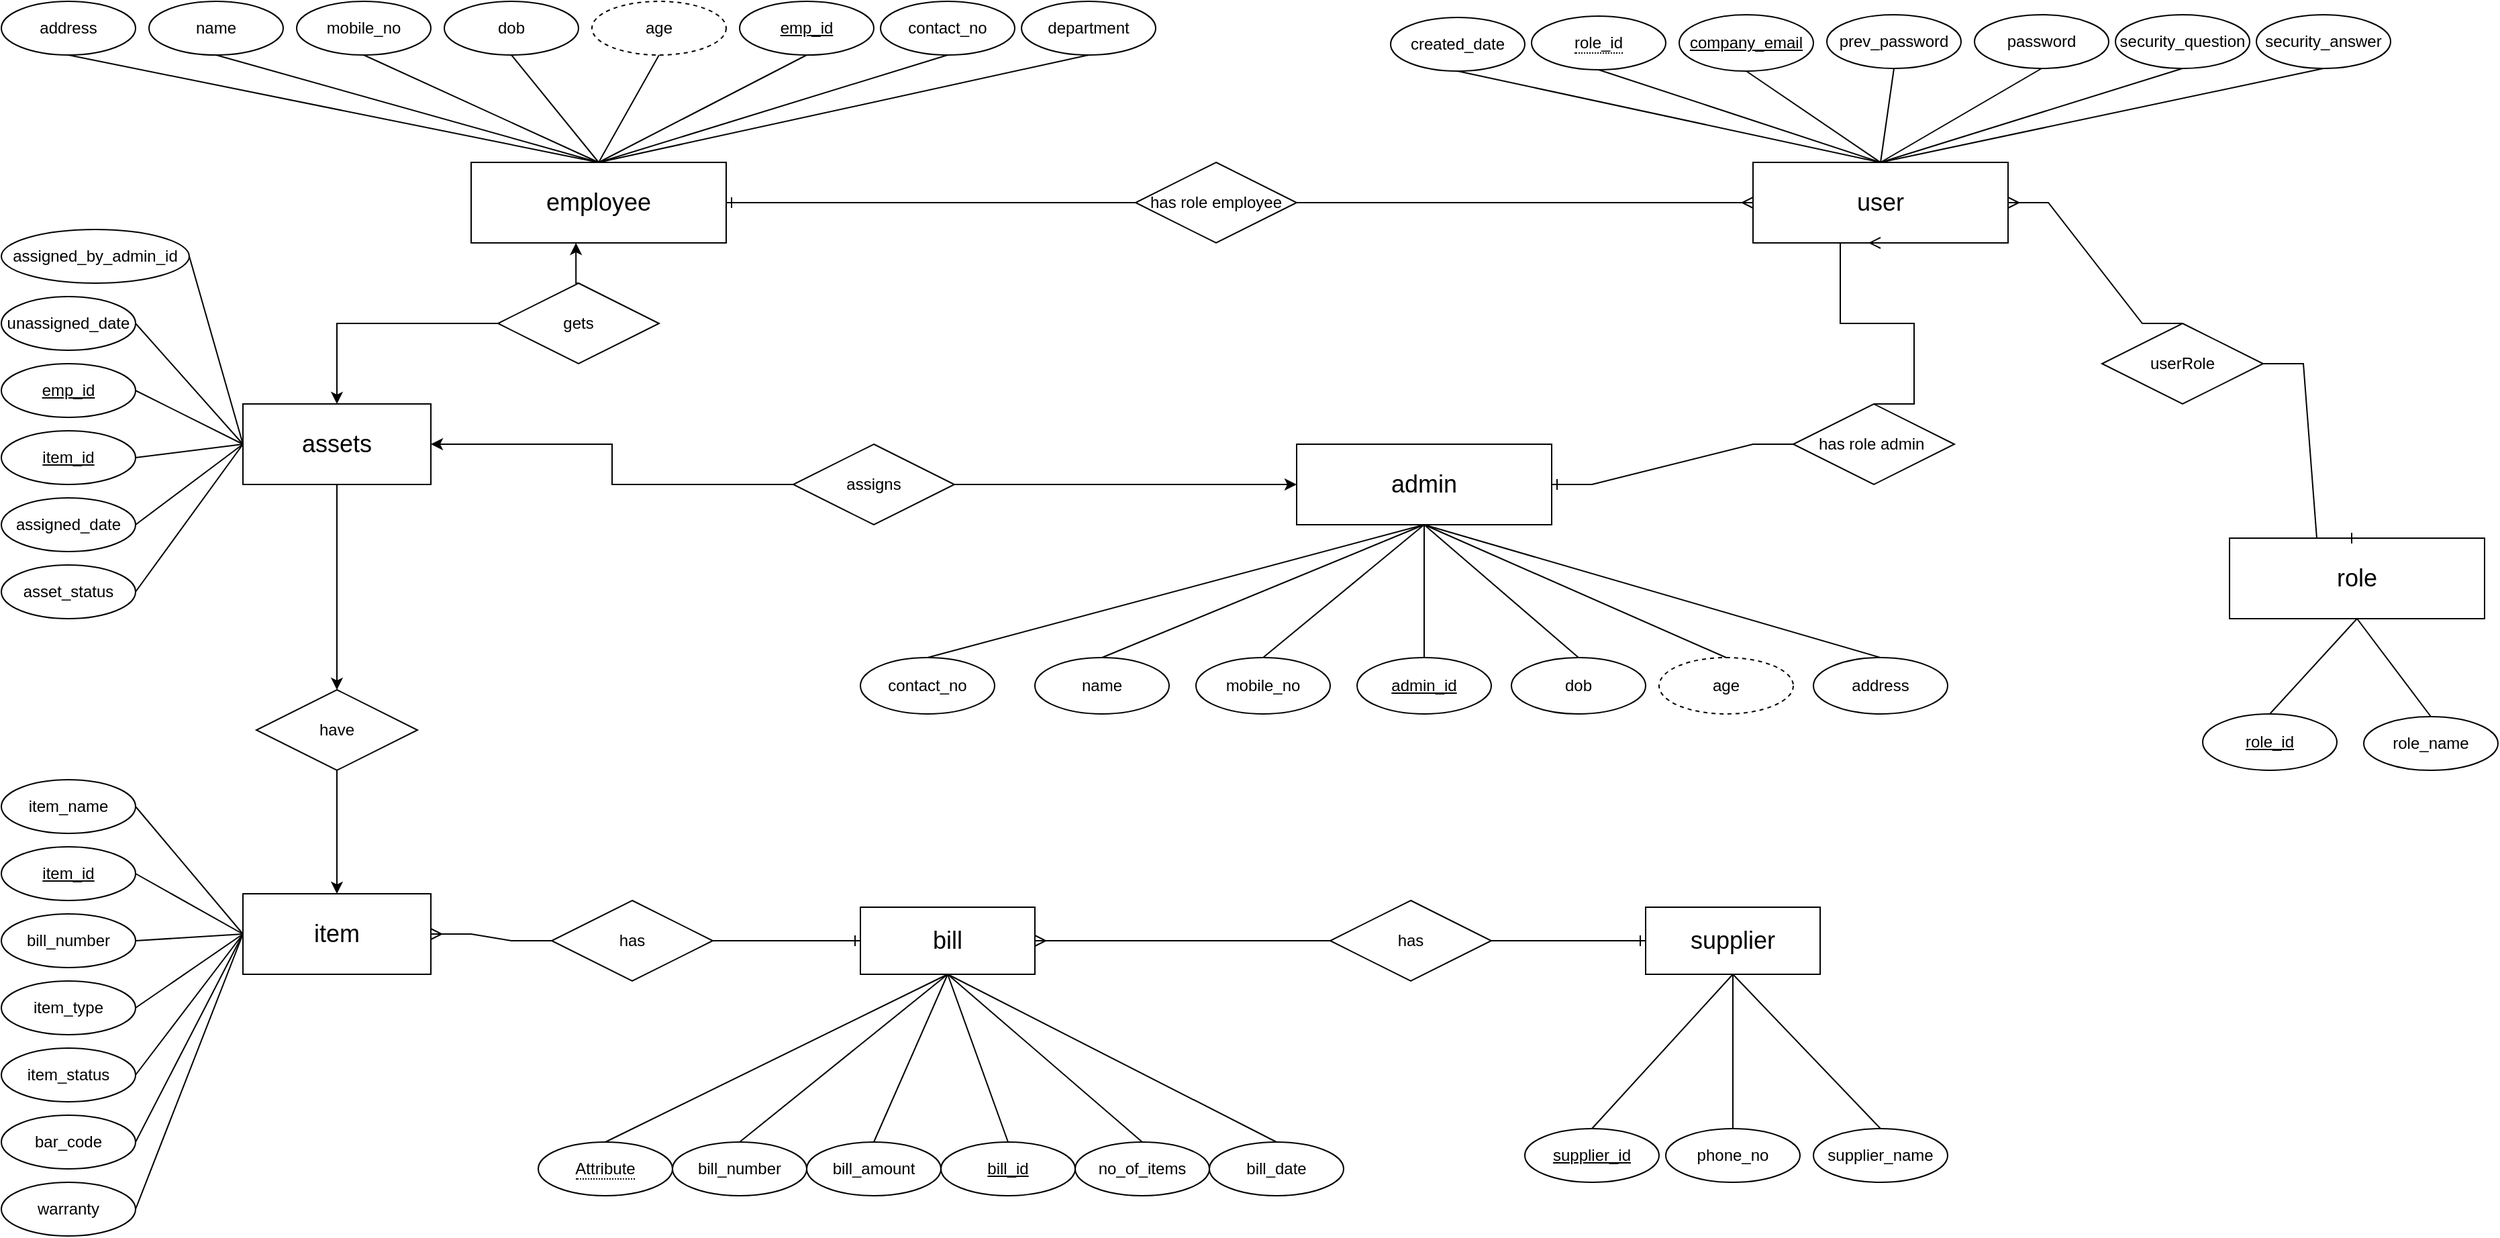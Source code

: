 <mxfile version="24.3.1" type="device">
  <diagram name="Page-1" id="0Q3_14aTR4ezbdqHE9gz">
    <mxGraphModel dx="2413" dy="1862" grid="1" gridSize="10" guides="1" tooltips="1" connect="1" arrows="1" fold="1" page="1" pageScale="1" pageWidth="1100" pageHeight="850" math="0" shadow="0">
      <root>
        <mxCell id="0" />
        <mxCell id="1" parent="0" />
        <mxCell id="sw1r8paWphoOO6Eo6f51-1" value="&lt;font style=&quot;font-size: 18px;&quot;&gt;user&lt;/font&gt;" style="whiteSpace=wrap;html=1;align=center;" parent="1" vertex="1">
          <mxGeometry x="1385" y="-140" width="190" height="60" as="geometry" />
        </mxCell>
        <mxCell id="-LMKYSULlH5TtVwdixFP-77" style="edgeStyle=orthogonalEdgeStyle;rounded=0;orthogonalLoop=1;jettySize=auto;html=1;exitX=0.5;exitY=1;exitDx=0;exitDy=0;entryX=0.5;entryY=0;entryDx=0;entryDy=0;" edge="1" parent="1" source="sw1r8paWphoOO6Eo6f51-2" target="sw1r8paWphoOO6Eo6f51-94">
          <mxGeometry relative="1" as="geometry" />
        </mxCell>
        <mxCell id="sw1r8paWphoOO6Eo6f51-2" value="&lt;font style=&quot;font-size: 18px;&quot;&gt;assets&lt;/font&gt;" style="whiteSpace=wrap;html=1;align=center;" parent="1" vertex="1">
          <mxGeometry x="260" y="40" width="140" height="60" as="geometry" />
        </mxCell>
        <mxCell id="sw1r8paWphoOO6Eo6f51-4" value="&lt;font style=&quot;font-size: 18px;&quot;&gt;bill&lt;/font&gt;" style="whiteSpace=wrap;html=1;align=center;" parent="1" vertex="1">
          <mxGeometry x="720" y="415" width="130" height="50" as="geometry" />
        </mxCell>
        <mxCell id="sw1r8paWphoOO6Eo6f51-5" value="&lt;font style=&quot;font-size: 18px;&quot;&gt;item&lt;/font&gt;" style="whiteSpace=wrap;html=1;align=center;" parent="1" vertex="1">
          <mxGeometry x="260" y="405" width="140" height="60" as="geometry" />
        </mxCell>
        <mxCell id="sw1r8paWphoOO6Eo6f51-11" value="bill_amount" style="ellipse;whiteSpace=wrap;html=1;align=center;" parent="1" vertex="1">
          <mxGeometry x="680" y="590" width="100" height="40" as="geometry" />
        </mxCell>
        <mxCell id="sw1r8paWphoOO6Eo6f51-12" value="bill_date" style="ellipse;whiteSpace=wrap;html=1;align=center;" parent="1" vertex="1">
          <mxGeometry x="980" y="590" width="100" height="40" as="geometry" />
        </mxCell>
        <mxCell id="sw1r8paWphoOO6Eo6f51-13" value="no_of_items" style="ellipse;whiteSpace=wrap;html=1;align=center;" parent="1" vertex="1">
          <mxGeometry x="880" y="590" width="100" height="40" as="geometry" />
        </mxCell>
        <mxCell id="sw1r8paWphoOO6Eo6f51-15" value="bill_number" style="ellipse;whiteSpace=wrap;html=1;align=center;" parent="1" vertex="1">
          <mxGeometry x="580" y="590" width="100" height="40" as="geometry" />
        </mxCell>
        <mxCell id="sw1r8paWphoOO6Eo6f51-17" value="&lt;font style=&quot;font-size: 18px;&quot;&gt;supplier&lt;/font&gt;" style="whiteSpace=wrap;html=1;align=center;" parent="1" vertex="1">
          <mxGeometry x="1305" y="415" width="130" height="50" as="geometry" />
        </mxCell>
        <mxCell id="sw1r8paWphoOO6Eo6f51-18" value="bill_id" style="ellipse;whiteSpace=wrap;html=1;align=center;fontStyle=4;" parent="1" vertex="1">
          <mxGeometry x="780" y="590" width="100" height="40" as="geometry" />
        </mxCell>
        <mxCell id="sw1r8paWphoOO6Eo6f51-26" value="has" style="shape=rhombus;perimeter=rhombusPerimeter;whiteSpace=wrap;html=1;align=center;" parent="1" vertex="1">
          <mxGeometry x="1070" y="410" width="120" height="60" as="geometry" />
        </mxCell>
        <mxCell id="sw1r8paWphoOO6Eo6f51-30" value="supplier_name" style="ellipse;whiteSpace=wrap;html=1;align=center;" parent="1" vertex="1">
          <mxGeometry x="1430" y="580" width="100" height="40" as="geometry" />
        </mxCell>
        <mxCell id="sw1r8paWphoOO6Eo6f51-35" value="phone_no" style="ellipse;whiteSpace=wrap;html=1;align=center;" parent="1" vertex="1">
          <mxGeometry x="1320" y="580" width="100" height="40" as="geometry" />
        </mxCell>
        <mxCell id="sw1r8paWphoOO6Eo6f51-37" value="supplier_id" style="ellipse;whiteSpace=wrap;html=1;align=center;fontStyle=4;" parent="1" vertex="1">
          <mxGeometry x="1215" y="580" width="100" height="40" as="geometry" />
        </mxCell>
        <mxCell id="sw1r8paWphoOO6Eo6f51-42" value="security_answer" style="ellipse;whiteSpace=wrap;html=1;align=center;" parent="1" vertex="1">
          <mxGeometry x="1760" y="-250" width="100" height="40" as="geometry" />
        </mxCell>
        <mxCell id="sw1r8paWphoOO6Eo6f51-43" value="security_question" style="ellipse;whiteSpace=wrap;html=1;align=center;" parent="1" vertex="1">
          <mxGeometry x="1655" y="-250" width="100" height="40" as="geometry" />
        </mxCell>
        <mxCell id="sw1r8paWphoOO6Eo6f51-44" value="password" style="ellipse;whiteSpace=wrap;html=1;align=center;" parent="1" vertex="1">
          <mxGeometry x="1550" y="-250" width="100" height="40" as="geometry" />
        </mxCell>
        <mxCell id="sw1r8paWphoOO6Eo6f51-52" value="emp_id" style="ellipse;whiteSpace=wrap;html=1;align=center;fontStyle=4;" parent="1" vertex="1">
          <mxGeometry x="630" y="-260" width="100" height="40" as="geometry" />
        </mxCell>
        <mxCell id="sw1r8paWphoOO6Eo6f51-53" value="prev_password" style="ellipse;whiteSpace=wrap;html=1;align=center;" parent="1" vertex="1">
          <mxGeometry x="1440" y="-250" width="100" height="40" as="geometry" />
        </mxCell>
        <mxCell id="sw1r8paWphoOO6Eo6f51-55" value="name" style="ellipse;whiteSpace=wrap;html=1;align=center;" parent="1" vertex="1">
          <mxGeometry x="190" y="-260" width="100" height="40" as="geometry" />
        </mxCell>
        <mxCell id="sw1r8paWphoOO6Eo6f51-58" value="dob" style="ellipse;whiteSpace=wrap;html=1;align=center;" parent="1" vertex="1">
          <mxGeometry x="410" y="-260" width="100" height="40" as="geometry" />
        </mxCell>
        <mxCell id="sw1r8paWphoOO6Eo6f51-59" value="mobile_no" style="ellipse;whiteSpace=wrap;html=1;align=center;" parent="1" vertex="1">
          <mxGeometry x="300" y="-260" width="100" height="40" as="geometry" />
        </mxCell>
        <mxCell id="sw1r8paWphoOO6Eo6f51-60" value="created_date" style="ellipse;whiteSpace=wrap;html=1;align=center;" parent="1" vertex="1">
          <mxGeometry x="1115" y="-248" width="100" height="40" as="geometry" />
        </mxCell>
        <mxCell id="sw1r8paWphoOO6Eo6f51-61" value="age" style="ellipse;whiteSpace=wrap;html=1;align=center;dashed=1;" parent="1" vertex="1">
          <mxGeometry x="520" y="-260" width="100" height="40" as="geometry" />
        </mxCell>
        <mxCell id="sw1r8paWphoOO6Eo6f51-74" value="item_id" style="ellipse;whiteSpace=wrap;html=1;align=center;fontStyle=4;" parent="1" vertex="1">
          <mxGeometry x="80" y="60" width="100" height="40" as="geometry" />
        </mxCell>
        <mxCell id="sw1r8paWphoOO6Eo6f51-75" value="emp_id" style="ellipse;whiteSpace=wrap;html=1;align=center;fontStyle=4;" parent="1" vertex="1">
          <mxGeometry x="80" y="10" width="100" height="40" as="geometry" />
        </mxCell>
        <mxCell id="sw1r8paWphoOO6Eo6f51-76" value="bill_number" style="ellipse;whiteSpace=wrap;html=1;align=center;" parent="1" vertex="1">
          <mxGeometry x="80" y="420" width="100" height="40" as="geometry" />
        </mxCell>
        <mxCell id="sw1r8paWphoOO6Eo6f51-77" value="item_id" style="ellipse;whiteSpace=wrap;html=1;align=center;fontStyle=4;" parent="1" vertex="1">
          <mxGeometry x="80" y="370" width="100" height="40" as="geometry" />
        </mxCell>
        <mxCell id="sw1r8paWphoOO6Eo6f51-78" value="assigned_date" style="ellipse;whiteSpace=wrap;html=1;align=center;" parent="1" vertex="1">
          <mxGeometry x="80" y="110" width="100" height="40" as="geometry" />
        </mxCell>
        <mxCell id="sw1r8paWphoOO6Eo6f51-79" value="asset_status" style="ellipse;whiteSpace=wrap;html=1;align=center;" parent="1" vertex="1">
          <mxGeometry x="80" y="160" width="100" height="40" as="geometry" />
        </mxCell>
        <mxCell id="sw1r8paWphoOO6Eo6f51-80" value="unassigned_date" style="ellipse;whiteSpace=wrap;html=1;align=center;" parent="1" vertex="1">
          <mxGeometry x="80" y="-40" width="100" height="40" as="geometry" />
        </mxCell>
        <mxCell id="-LMKYSULlH5TtVwdixFP-38" style="edgeStyle=orthogonalEdgeStyle;rounded=0;orthogonalLoop=1;jettySize=auto;html=1;exitX=0;exitY=0.5;exitDx=0;exitDy=0;entryX=0.5;entryY=0;entryDx=0;entryDy=0;" edge="1" parent="1" source="sw1r8paWphoOO6Eo6f51-81" target="sw1r8paWphoOO6Eo6f51-2">
          <mxGeometry relative="1" as="geometry" />
        </mxCell>
        <mxCell id="sw1r8paWphoOO6Eo6f51-81" value="gets" style="shape=rhombus;perimeter=rhombusPerimeter;whiteSpace=wrap;html=1;align=center;" parent="1" vertex="1">
          <mxGeometry x="450" y="-50" width="120" height="60" as="geometry" />
        </mxCell>
        <mxCell id="sw1r8paWphoOO6Eo6f51-88" value="item_name" style="ellipse;whiteSpace=wrap;html=1;align=center;" parent="1" vertex="1">
          <mxGeometry x="80" y="320" width="100" height="40" as="geometry" />
        </mxCell>
        <mxCell id="sw1r8paWphoOO6Eo6f51-90" value="item_type" style="ellipse;whiteSpace=wrap;html=1;align=center;" parent="1" vertex="1">
          <mxGeometry x="80" y="470" width="100" height="40" as="geometry" />
        </mxCell>
        <mxCell id="sw1r8paWphoOO6Eo6f51-91" value="item_status" style="ellipse;whiteSpace=wrap;html=1;align=center;" parent="1" vertex="1">
          <mxGeometry x="80" y="520" width="100" height="40" as="geometry" />
        </mxCell>
        <mxCell id="sw1r8paWphoOO6Eo6f51-92" value="bar_code" style="ellipse;whiteSpace=wrap;html=1;align=center;" parent="1" vertex="1">
          <mxGeometry x="80" y="570" width="100" height="40" as="geometry" />
        </mxCell>
        <mxCell id="sw1r8paWphoOO6Eo6f51-93" value="warranty" style="ellipse;whiteSpace=wrap;html=1;align=center;" parent="1" vertex="1">
          <mxGeometry x="80" y="620" width="100" height="40" as="geometry" />
        </mxCell>
        <mxCell id="-LMKYSULlH5TtVwdixFP-76" style="edgeStyle=orthogonalEdgeStyle;rounded=0;orthogonalLoop=1;jettySize=auto;html=1;exitX=0.5;exitY=1;exitDx=0;exitDy=0;entryX=0.5;entryY=0;entryDx=0;entryDy=0;" edge="1" parent="1" source="sw1r8paWphoOO6Eo6f51-94" target="sw1r8paWphoOO6Eo6f51-5">
          <mxGeometry relative="1" as="geometry" />
        </mxCell>
        <mxCell id="sw1r8paWphoOO6Eo6f51-94" value="have" style="shape=rhombus;perimeter=rhombusPerimeter;whiteSpace=wrap;html=1;align=center;" parent="1" vertex="1">
          <mxGeometry x="270" y="253" width="120" height="60" as="geometry" />
        </mxCell>
        <mxCell id="sw1r8paWphoOO6Eo6f51-97" value="has" style="shape=rhombus;perimeter=rhombusPerimeter;whiteSpace=wrap;html=1;align=center;" parent="1" vertex="1">
          <mxGeometry x="490" y="410" width="120" height="60" as="geometry" />
        </mxCell>
        <mxCell id="-LMKYSULlH5TtVwdixFP-1" value="" style="edgeStyle=entityRelationEdgeStyle;fontSize=12;html=1;endArrow=ERmany;rounded=0;entryX=1;entryY=0.5;entryDx=0;entryDy=0;exitX=0;exitY=0.5;exitDx=0;exitDy=0;" edge="1" parent="1" source="sw1r8paWphoOO6Eo6f51-26" target="sw1r8paWphoOO6Eo6f51-4">
          <mxGeometry width="100" height="100" relative="1" as="geometry">
            <mxPoint x="640" y="380" as="sourcePoint" />
            <mxPoint x="740" y="280" as="targetPoint" />
          </mxGeometry>
        </mxCell>
        <mxCell id="-LMKYSULlH5TtVwdixFP-2" value="" style="edgeStyle=entityRelationEdgeStyle;fontSize=12;html=1;endArrow=ERone;endFill=1;rounded=0;entryX=0;entryY=0.5;entryDx=0;entryDy=0;exitX=1;exitY=0.5;exitDx=0;exitDy=0;" edge="1" parent="1" source="sw1r8paWphoOO6Eo6f51-26" target="sw1r8paWphoOO6Eo6f51-17">
          <mxGeometry width="100" height="100" relative="1" as="geometry">
            <mxPoint x="640" y="380" as="sourcePoint" />
            <mxPoint x="740" y="280" as="targetPoint" />
          </mxGeometry>
        </mxCell>
        <mxCell id="-LMKYSULlH5TtVwdixFP-3" value="&lt;span style=&quot;border-bottom: 1px dotted&quot;&gt;Attribute&lt;/span&gt;" style="ellipse;whiteSpace=wrap;html=1;align=center;" vertex="1" parent="1">
          <mxGeometry x="480" y="590" width="100" height="40" as="geometry" />
        </mxCell>
        <mxCell id="-LMKYSULlH5TtVwdixFP-7" value="" style="edgeStyle=entityRelationEdgeStyle;fontSize=12;html=1;endArrow=ERmany;rounded=0;entryX=1;entryY=0.5;entryDx=0;entryDy=0;exitX=0;exitY=0.5;exitDx=0;exitDy=0;" edge="1" parent="1" source="sw1r8paWphoOO6Eo6f51-97" target="sw1r8paWphoOO6Eo6f51-5">
          <mxGeometry width="100" height="100" relative="1" as="geometry">
            <mxPoint x="720" y="420" as="sourcePoint" />
            <mxPoint x="820" y="320" as="targetPoint" />
          </mxGeometry>
        </mxCell>
        <mxCell id="-LMKYSULlH5TtVwdixFP-8" value="" style="edgeStyle=entityRelationEdgeStyle;fontSize=12;html=1;endArrow=ERone;endFill=1;rounded=0;entryX=0;entryY=0.5;entryDx=0;entryDy=0;exitX=1;exitY=0.5;exitDx=0;exitDy=0;" edge="1" parent="1" source="sw1r8paWphoOO6Eo6f51-97" target="sw1r8paWphoOO6Eo6f51-4">
          <mxGeometry width="100" height="100" relative="1" as="geometry">
            <mxPoint x="1210" y="450" as="sourcePoint" />
            <mxPoint x="1300" y="450" as="targetPoint" />
            <Array as="points">
              <mxPoint x="1170" y="430" />
            </Array>
          </mxGeometry>
        </mxCell>
        <mxCell id="-LMKYSULlH5TtVwdixFP-10" value="&lt;font style=&quot;font-size: 18px;&quot;&gt;admin&lt;/font&gt;" style="whiteSpace=wrap;html=1;align=center;" vertex="1" parent="1">
          <mxGeometry x="1045" y="70" width="190" height="60" as="geometry" />
        </mxCell>
        <mxCell id="-LMKYSULlH5TtVwdixFP-11" value="&lt;font style=&quot;font-size: 18px;&quot;&gt;employee&lt;/font&gt;" style="whiteSpace=wrap;html=1;align=center;" vertex="1" parent="1">
          <mxGeometry x="430" y="-140" width="190" height="60" as="geometry" />
        </mxCell>
        <mxCell id="-LMKYSULlH5TtVwdixFP-12" value="mobile_no" style="ellipse;whiteSpace=wrap;html=1;align=center;" vertex="1" parent="1">
          <mxGeometry x="970" y="229" width="100" height="42" as="geometry" />
        </mxCell>
        <mxCell id="-LMKYSULlH5TtVwdixFP-13" value="admin_id" style="ellipse;whiteSpace=wrap;html=1;align=center;fontStyle=4;" vertex="1" parent="1">
          <mxGeometry x="1090" y="229" width="100" height="42" as="geometry" />
        </mxCell>
        <mxCell id="-LMKYSULlH5TtVwdixFP-14" value="name" style="ellipse;whiteSpace=wrap;html=1;align=center;" vertex="1" parent="1">
          <mxGeometry x="850" y="229" width="100" height="42" as="geometry" />
        </mxCell>
        <mxCell id="-LMKYSULlH5TtVwdixFP-16" value="dob" style="ellipse;whiteSpace=wrap;html=1;align=center;" vertex="1" parent="1">
          <mxGeometry x="1205" y="229" width="100" height="42" as="geometry" />
        </mxCell>
        <mxCell id="-LMKYSULlH5TtVwdixFP-17" value="age" style="ellipse;whiteSpace=wrap;html=1;align=center;dashed=1;" vertex="1" parent="1">
          <mxGeometry x="1315" y="229" width="100" height="42" as="geometry" />
        </mxCell>
        <mxCell id="-LMKYSULlH5TtVwdixFP-18" value="has role admin&amp;nbsp;" style="shape=rhombus;perimeter=rhombusPerimeter;whiteSpace=wrap;html=1;align=center;" vertex="1" parent="1">
          <mxGeometry x="1415" y="40" width="120" height="60" as="geometry" />
        </mxCell>
        <mxCell id="-LMKYSULlH5TtVwdixFP-19" value="has role employee" style="shape=rhombus;perimeter=rhombusPerimeter;whiteSpace=wrap;html=1;align=center;" vertex="1" parent="1">
          <mxGeometry x="925" y="-140" width="120" height="60" as="geometry" />
        </mxCell>
        <mxCell id="-LMKYSULlH5TtVwdixFP-20" value="contact_no" style="ellipse;whiteSpace=wrap;html=1;align=center;" vertex="1" parent="1">
          <mxGeometry x="735" y="-260" width="100" height="40" as="geometry" />
        </mxCell>
        <mxCell id="-LMKYSULlH5TtVwdixFP-21" value="contact_no" style="ellipse;whiteSpace=wrap;html=1;align=center;" vertex="1" parent="1">
          <mxGeometry x="720" y="229" width="100" height="42" as="geometry" />
        </mxCell>
        <mxCell id="-LMKYSULlH5TtVwdixFP-22" value="address" style="ellipse;whiteSpace=wrap;html=1;align=center;" vertex="1" parent="1">
          <mxGeometry x="80" y="-260" width="100" height="40" as="geometry" />
        </mxCell>
        <mxCell id="-LMKYSULlH5TtVwdixFP-23" value="address" style="ellipse;whiteSpace=wrap;html=1;align=center;" vertex="1" parent="1">
          <mxGeometry x="1430" y="229" width="100" height="42" as="geometry" />
        </mxCell>
        <mxCell id="-LMKYSULlH5TtVwdixFP-24" value="department" style="ellipse;whiteSpace=wrap;html=1;align=center;" vertex="1" parent="1">
          <mxGeometry x="840" y="-260" width="100" height="40" as="geometry" />
        </mxCell>
        <mxCell id="-LMKYSULlH5TtVwdixFP-25" value="company_email" style="ellipse;whiteSpace=wrap;html=1;align=center;fontStyle=4;" vertex="1" parent="1">
          <mxGeometry x="1330" y="-250" width="100" height="42" as="geometry" />
        </mxCell>
        <mxCell id="-LMKYSULlH5TtVwdixFP-26" value="&lt;span style=&quot;border-bottom: 1px dotted&quot;&gt;role_id&lt;/span&gt;" style="ellipse;whiteSpace=wrap;html=1;align=center;" vertex="1" parent="1">
          <mxGeometry x="1220" y="-249" width="100" height="40" as="geometry" />
        </mxCell>
        <mxCell id="-LMKYSULlH5TtVwdixFP-27" value="&lt;font style=&quot;font-size: 18px;&quot;&gt;role&lt;/font&gt;" style="whiteSpace=wrap;html=1;align=center;" vertex="1" parent="1">
          <mxGeometry x="1740" y="140" width="190" height="60" as="geometry" />
        </mxCell>
        <mxCell id="-LMKYSULlH5TtVwdixFP-28" value="role_id" style="ellipse;whiteSpace=wrap;html=1;align=center;fontStyle=4;" vertex="1" parent="1">
          <mxGeometry x="1720" y="271" width="100" height="42" as="geometry" />
        </mxCell>
        <mxCell id="-LMKYSULlH5TtVwdixFP-29" value="role_name" style="ellipse;whiteSpace=wrap;html=1;align=center;" vertex="1" parent="1">
          <mxGeometry x="1840" y="273" width="100" height="40" as="geometry" />
        </mxCell>
        <mxCell id="-LMKYSULlH5TtVwdixFP-31" value="userRole" style="shape=rhombus;perimeter=rhombusPerimeter;whiteSpace=wrap;html=1;align=center;" vertex="1" parent="1">
          <mxGeometry x="1645" y="-20" width="120" height="60" as="geometry" />
        </mxCell>
        <mxCell id="-LMKYSULlH5TtVwdixFP-32" value="assigned_by_admin_id" style="ellipse;whiteSpace=wrap;html=1;align=center;" vertex="1" parent="1">
          <mxGeometry x="80" y="-90" width="140" height="40" as="geometry" />
        </mxCell>
        <mxCell id="-LMKYSULlH5TtVwdixFP-37" style="edgeStyle=orthogonalEdgeStyle;rounded=0;orthogonalLoop=1;jettySize=auto;html=1;exitX=0;exitY=0.5;exitDx=0;exitDy=0;entryX=1;entryY=0.5;entryDx=0;entryDy=0;" edge="1" parent="1" source="-LMKYSULlH5TtVwdixFP-33" target="sw1r8paWphoOO6Eo6f51-2">
          <mxGeometry relative="1" as="geometry" />
        </mxCell>
        <mxCell id="-LMKYSULlH5TtVwdixFP-106" style="edgeStyle=orthogonalEdgeStyle;rounded=0;orthogonalLoop=1;jettySize=auto;html=1;exitX=1;exitY=0.5;exitDx=0;exitDy=0;entryX=0;entryY=0.5;entryDx=0;entryDy=0;" edge="1" parent="1" source="-LMKYSULlH5TtVwdixFP-33" target="-LMKYSULlH5TtVwdixFP-10">
          <mxGeometry relative="1" as="geometry" />
        </mxCell>
        <mxCell id="-LMKYSULlH5TtVwdixFP-33" value="assigns" style="shape=rhombus;perimeter=rhombusPerimeter;whiteSpace=wrap;html=1;align=center;" vertex="1" parent="1">
          <mxGeometry x="670" y="70" width="120" height="60" as="geometry" />
        </mxCell>
        <mxCell id="-LMKYSULlH5TtVwdixFP-39" style="edgeStyle=orthogonalEdgeStyle;rounded=0;orthogonalLoop=1;jettySize=auto;html=1;exitX=0.5;exitY=0;exitDx=0;exitDy=0;entryX=0.411;entryY=1;entryDx=0;entryDy=0;entryPerimeter=0;" edge="1" parent="1" source="sw1r8paWphoOO6Eo6f51-81" target="-LMKYSULlH5TtVwdixFP-11">
          <mxGeometry relative="1" as="geometry" />
        </mxCell>
        <mxCell id="-LMKYSULlH5TtVwdixFP-48" value="" style="endArrow=none;html=1;rounded=0;exitX=0.5;exitY=1;exitDx=0;exitDy=0;entryX=0.5;entryY=0;entryDx=0;entryDy=0;" edge="1" parent="1" source="sw1r8paWphoOO6Eo6f51-4" target="sw1r8paWphoOO6Eo6f51-18">
          <mxGeometry relative="1" as="geometry">
            <mxPoint x="1060" y="320" as="sourcePoint" />
            <mxPoint x="1220" y="320" as="targetPoint" />
          </mxGeometry>
        </mxCell>
        <mxCell id="-LMKYSULlH5TtVwdixFP-49" value="" style="endArrow=none;html=1;rounded=0;exitX=0.5;exitY=1;exitDx=0;exitDy=0;entryX=0.5;entryY=0;entryDx=0;entryDy=0;" edge="1" parent="1" source="sw1r8paWphoOO6Eo6f51-4" target="sw1r8paWphoOO6Eo6f51-11">
          <mxGeometry relative="1" as="geometry">
            <mxPoint x="1070" y="330" as="sourcePoint" />
            <mxPoint x="1230" y="330" as="targetPoint" />
          </mxGeometry>
        </mxCell>
        <mxCell id="-LMKYSULlH5TtVwdixFP-51" value="" style="endArrow=none;html=1;rounded=0;exitX=0.5;exitY=1;exitDx=0;exitDy=0;entryX=0.5;entryY=0;entryDx=0;entryDy=0;" edge="1" parent="1" source="sw1r8paWphoOO6Eo6f51-4" target="sw1r8paWphoOO6Eo6f51-12">
          <mxGeometry relative="1" as="geometry">
            <mxPoint x="1090" y="350" as="sourcePoint" />
            <mxPoint x="1250" y="350" as="targetPoint" />
          </mxGeometry>
        </mxCell>
        <mxCell id="-LMKYSULlH5TtVwdixFP-52" value="" style="endArrow=none;html=1;rounded=0;exitX=0.5;exitY=1;exitDx=0;exitDy=0;entryX=0.5;entryY=0;entryDx=0;entryDy=0;" edge="1" parent="1" source="sw1r8paWphoOO6Eo6f51-4" target="sw1r8paWphoOO6Eo6f51-13">
          <mxGeometry relative="1" as="geometry">
            <mxPoint x="1100" y="360" as="sourcePoint" />
            <mxPoint x="1260" y="360" as="targetPoint" />
          </mxGeometry>
        </mxCell>
        <mxCell id="-LMKYSULlH5TtVwdixFP-53" value="" style="endArrow=none;html=1;rounded=0;exitX=0.5;exitY=1;exitDx=0;exitDy=0;entryX=0.5;entryY=0;entryDx=0;entryDy=0;" edge="1" parent="1" source="sw1r8paWphoOO6Eo6f51-4" target="sw1r8paWphoOO6Eo6f51-15">
          <mxGeometry relative="1" as="geometry">
            <mxPoint x="1110" y="370" as="sourcePoint" />
            <mxPoint x="1270" y="370" as="targetPoint" />
          </mxGeometry>
        </mxCell>
        <mxCell id="-LMKYSULlH5TtVwdixFP-54" value="" style="endArrow=none;html=1;rounded=0;exitX=0.5;exitY=1;exitDx=0;exitDy=0;entryX=0.5;entryY=0;entryDx=0;entryDy=0;" edge="1" parent="1" source="sw1r8paWphoOO6Eo6f51-4" target="-LMKYSULlH5TtVwdixFP-3">
          <mxGeometry relative="1" as="geometry">
            <mxPoint x="1120" y="380" as="sourcePoint" />
            <mxPoint x="1280" y="380" as="targetPoint" />
          </mxGeometry>
        </mxCell>
        <mxCell id="-LMKYSULlH5TtVwdixFP-55" value="" style="endArrow=none;html=1;rounded=0;entryX=0.5;entryY=1;entryDx=0;entryDy=0;exitX=0.5;exitY=0;exitDx=0;exitDy=0;" edge="1" parent="1" source="sw1r8paWphoOO6Eo6f51-37" target="sw1r8paWphoOO6Eo6f51-17">
          <mxGeometry relative="1" as="geometry">
            <mxPoint x="1130" y="390" as="sourcePoint" />
            <mxPoint x="1290" y="390" as="targetPoint" />
          </mxGeometry>
        </mxCell>
        <mxCell id="-LMKYSULlH5TtVwdixFP-56" value="" style="endArrow=none;html=1;rounded=0;entryX=0.5;entryY=1;entryDx=0;entryDy=0;exitX=0.5;exitY=0;exitDx=0;exitDy=0;" edge="1" parent="1" source="sw1r8paWphoOO6Eo6f51-35" target="sw1r8paWphoOO6Eo6f51-17">
          <mxGeometry relative="1" as="geometry">
            <mxPoint x="1140" y="400" as="sourcePoint" />
            <mxPoint x="1300" y="400" as="targetPoint" />
          </mxGeometry>
        </mxCell>
        <mxCell id="-LMKYSULlH5TtVwdixFP-57" value="" style="endArrow=none;html=1;rounded=0;entryX=0.5;entryY=1;entryDx=0;entryDy=0;exitX=0.5;exitY=0;exitDx=0;exitDy=0;" edge="1" parent="1" source="sw1r8paWphoOO6Eo6f51-30" target="sw1r8paWphoOO6Eo6f51-17">
          <mxGeometry relative="1" as="geometry">
            <mxPoint x="1150" y="410" as="sourcePoint" />
            <mxPoint x="1310" y="410" as="targetPoint" />
          </mxGeometry>
        </mxCell>
        <mxCell id="-LMKYSULlH5TtVwdixFP-58" value="" style="endArrow=none;html=1;rounded=0;entryX=0.5;entryY=1;entryDx=0;entryDy=0;exitX=0.5;exitY=0;exitDx=0;exitDy=0;" edge="1" parent="1" source="-LMKYSULlH5TtVwdixFP-28" target="-LMKYSULlH5TtVwdixFP-27">
          <mxGeometry relative="1" as="geometry">
            <mxPoint x="1160" y="420" as="sourcePoint" />
            <mxPoint x="1320" y="420" as="targetPoint" />
          </mxGeometry>
        </mxCell>
        <mxCell id="-LMKYSULlH5TtVwdixFP-60" value="" style="endArrow=none;html=1;rounded=0;exitX=0.5;exitY=1;exitDx=0;exitDy=0;entryX=0.5;entryY=0;entryDx=0;entryDy=0;" edge="1" parent="1" source="-LMKYSULlH5TtVwdixFP-27" target="-LMKYSULlH5TtVwdixFP-29">
          <mxGeometry relative="1" as="geometry">
            <mxPoint x="1180" y="440" as="sourcePoint" />
            <mxPoint x="1340" y="440" as="targetPoint" />
          </mxGeometry>
        </mxCell>
        <mxCell id="-LMKYSULlH5TtVwdixFP-61" value="" style="endArrow=none;html=1;rounded=0;exitX=0.5;exitY=1;exitDx=0;exitDy=0;entryX=0.5;entryY=0;entryDx=0;entryDy=0;" edge="1" parent="1" source="-LMKYSULlH5TtVwdixFP-10" target="-LMKYSULlH5TtVwdixFP-13">
          <mxGeometry relative="1" as="geometry">
            <mxPoint x="1190" y="450" as="sourcePoint" />
            <mxPoint x="1350" y="450" as="targetPoint" />
          </mxGeometry>
        </mxCell>
        <mxCell id="-LMKYSULlH5TtVwdixFP-62" value="" style="endArrow=none;html=1;rounded=0;exitX=0.5;exitY=1;exitDx=0;exitDy=0;entryX=0.5;entryY=0;entryDx=0;entryDy=0;" edge="1" parent="1" source="-LMKYSULlH5TtVwdixFP-10" target="-LMKYSULlH5TtVwdixFP-16">
          <mxGeometry relative="1" as="geometry">
            <mxPoint x="1200" y="460" as="sourcePoint" />
            <mxPoint x="1360" y="460" as="targetPoint" />
          </mxGeometry>
        </mxCell>
        <mxCell id="-LMKYSULlH5TtVwdixFP-63" value="" style="endArrow=none;html=1;rounded=0;exitX=0.5;exitY=1;exitDx=0;exitDy=0;entryX=0.5;entryY=0;entryDx=0;entryDy=0;" edge="1" parent="1" source="-LMKYSULlH5TtVwdixFP-10" target="-LMKYSULlH5TtVwdixFP-17">
          <mxGeometry relative="1" as="geometry">
            <mxPoint x="1210" y="470" as="sourcePoint" />
            <mxPoint x="1360" y="310" as="targetPoint" />
          </mxGeometry>
        </mxCell>
        <mxCell id="-LMKYSULlH5TtVwdixFP-64" value="" style="endArrow=none;html=1;rounded=0;exitX=0.5;exitY=1;exitDx=0;exitDy=0;entryX=0.5;entryY=0;entryDx=0;entryDy=0;" edge="1" parent="1" source="-LMKYSULlH5TtVwdixFP-10" target="-LMKYSULlH5TtVwdixFP-23">
          <mxGeometry relative="1" as="geometry">
            <mxPoint x="1200" y="320" as="sourcePoint" />
            <mxPoint x="1380" y="480" as="targetPoint" />
          </mxGeometry>
        </mxCell>
        <mxCell id="-LMKYSULlH5TtVwdixFP-65" value="" style="endArrow=none;html=1;rounded=0;exitX=0.5;exitY=1;exitDx=0;exitDy=0;entryX=0.5;entryY=0;entryDx=0;entryDy=0;" edge="1" parent="1" source="-LMKYSULlH5TtVwdixFP-10" target="-LMKYSULlH5TtVwdixFP-12">
          <mxGeometry relative="1" as="geometry">
            <mxPoint x="1230" y="490" as="sourcePoint" />
            <mxPoint x="1390" y="490" as="targetPoint" />
          </mxGeometry>
        </mxCell>
        <mxCell id="-LMKYSULlH5TtVwdixFP-66" value="" style="endArrow=none;html=1;rounded=0;exitX=0.5;exitY=1;exitDx=0;exitDy=0;entryX=0.5;entryY=0;entryDx=0;entryDy=0;" edge="1" parent="1" source="-LMKYSULlH5TtVwdixFP-10" target="-LMKYSULlH5TtVwdixFP-14">
          <mxGeometry relative="1" as="geometry">
            <mxPoint x="1240" y="500" as="sourcePoint" />
            <mxPoint x="1400" y="500" as="targetPoint" />
          </mxGeometry>
        </mxCell>
        <mxCell id="-LMKYSULlH5TtVwdixFP-67" value="" style="endArrow=none;html=1;rounded=0;exitX=0.5;exitY=1;exitDx=0;exitDy=0;entryX=0.5;entryY=0;entryDx=0;entryDy=0;" edge="1" parent="1" source="-LMKYSULlH5TtVwdixFP-10" target="-LMKYSULlH5TtVwdixFP-21">
          <mxGeometry relative="1" as="geometry">
            <mxPoint x="1250" y="510" as="sourcePoint" />
            <mxPoint x="1410" y="510" as="targetPoint" />
          </mxGeometry>
        </mxCell>
        <mxCell id="-LMKYSULlH5TtVwdixFP-68" value="" style="endArrow=none;html=1;rounded=0;exitX=0;exitY=0.5;exitDx=0;exitDy=0;entryX=1;entryY=0.5;entryDx=0;entryDy=0;" edge="1" parent="1" source="sw1r8paWphoOO6Eo6f51-5" target="sw1r8paWphoOO6Eo6f51-76">
          <mxGeometry relative="1" as="geometry">
            <mxPoint x="500" y="320" as="sourcePoint" />
            <mxPoint x="660" y="320" as="targetPoint" />
          </mxGeometry>
        </mxCell>
        <mxCell id="-LMKYSULlH5TtVwdixFP-69" value="" style="endArrow=none;html=1;rounded=0;exitX=0;exitY=0.5;exitDx=0;exitDy=0;entryX=1;entryY=0.5;entryDx=0;entryDy=0;" edge="1" parent="1" source="sw1r8paWphoOO6Eo6f51-5" target="sw1r8paWphoOO6Eo6f51-90">
          <mxGeometry relative="1" as="geometry">
            <mxPoint x="510" y="330" as="sourcePoint" />
            <mxPoint x="670" y="330" as="targetPoint" />
          </mxGeometry>
        </mxCell>
        <mxCell id="-LMKYSULlH5TtVwdixFP-70" value="" style="endArrow=none;html=1;rounded=0;exitX=0;exitY=0.5;exitDx=0;exitDy=0;entryX=1;entryY=0.5;entryDx=0;entryDy=0;" edge="1" parent="1" source="sw1r8paWphoOO6Eo6f51-5" target="sw1r8paWphoOO6Eo6f51-91">
          <mxGeometry relative="1" as="geometry">
            <mxPoint x="520" y="340" as="sourcePoint" />
            <mxPoint x="680" y="340" as="targetPoint" />
          </mxGeometry>
        </mxCell>
        <mxCell id="-LMKYSULlH5TtVwdixFP-71" value="" style="endArrow=none;html=1;rounded=0;exitX=0;exitY=0.5;exitDx=0;exitDy=0;entryX=1;entryY=0.5;entryDx=0;entryDy=0;" edge="1" parent="1" source="sw1r8paWphoOO6Eo6f51-5" target="sw1r8paWphoOO6Eo6f51-92">
          <mxGeometry relative="1" as="geometry">
            <mxPoint x="530" y="350" as="sourcePoint" />
            <mxPoint x="690" y="350" as="targetPoint" />
          </mxGeometry>
        </mxCell>
        <mxCell id="-LMKYSULlH5TtVwdixFP-72" value="" style="endArrow=none;html=1;rounded=0;exitX=0;exitY=0.5;exitDx=0;exitDy=0;entryX=1;entryY=0.5;entryDx=0;entryDy=0;" edge="1" parent="1" source="sw1r8paWphoOO6Eo6f51-5" target="sw1r8paWphoOO6Eo6f51-93">
          <mxGeometry relative="1" as="geometry">
            <mxPoint x="540" y="360" as="sourcePoint" />
            <mxPoint x="700" y="360" as="targetPoint" />
          </mxGeometry>
        </mxCell>
        <mxCell id="-LMKYSULlH5TtVwdixFP-73" value="" style="endArrow=none;html=1;rounded=0;exitX=0;exitY=0.5;exitDx=0;exitDy=0;entryX=1;entryY=0.5;entryDx=0;entryDy=0;" edge="1" parent="1" source="sw1r8paWphoOO6Eo6f51-5" target="sw1r8paWphoOO6Eo6f51-77">
          <mxGeometry relative="1" as="geometry">
            <mxPoint x="550" y="370" as="sourcePoint" />
            <mxPoint x="710" y="370" as="targetPoint" />
          </mxGeometry>
        </mxCell>
        <mxCell id="-LMKYSULlH5TtVwdixFP-74" value="" style="endArrow=none;html=1;rounded=0;exitX=0;exitY=0.5;exitDx=0;exitDy=0;entryX=1;entryY=0.5;entryDx=0;entryDy=0;" edge="1" parent="1" source="sw1r8paWphoOO6Eo6f51-5" target="sw1r8paWphoOO6Eo6f51-88">
          <mxGeometry relative="1" as="geometry">
            <mxPoint x="560" y="380" as="sourcePoint" />
            <mxPoint x="720" y="380" as="targetPoint" />
          </mxGeometry>
        </mxCell>
        <mxCell id="-LMKYSULlH5TtVwdixFP-78" value="" style="endArrow=none;html=1;rounded=0;exitX=1;exitY=0.5;exitDx=0;exitDy=0;entryX=0;entryY=0.5;entryDx=0;entryDy=0;" edge="1" parent="1" source="sw1r8paWphoOO6Eo6f51-79" target="sw1r8paWphoOO6Eo6f51-2">
          <mxGeometry relative="1" as="geometry">
            <mxPoint x="220" y="170" as="sourcePoint" />
            <mxPoint x="400" y="148.95" as="targetPoint" />
          </mxGeometry>
        </mxCell>
        <mxCell id="-LMKYSULlH5TtVwdixFP-79" value="" style="endArrow=none;html=1;rounded=0;exitX=1;exitY=0.5;exitDx=0;exitDy=0;entryX=0;entryY=0.5;entryDx=0;entryDy=0;" edge="1" parent="1" source="sw1r8paWphoOO6Eo6f51-80" target="sw1r8paWphoOO6Eo6f51-2">
          <mxGeometry relative="1" as="geometry">
            <mxPoint x="340" y="179.47" as="sourcePoint" />
            <mxPoint x="500" y="179.47" as="targetPoint" />
          </mxGeometry>
        </mxCell>
        <mxCell id="-LMKYSULlH5TtVwdixFP-81" value="" style="endArrow=none;html=1;rounded=0;exitX=1;exitY=0.5;exitDx=0;exitDy=0;entryX=0;entryY=0.5;entryDx=0;entryDy=0;" edge="1" parent="1" source="-LMKYSULlH5TtVwdixFP-32" target="sw1r8paWphoOO6Eo6f51-2">
          <mxGeometry relative="1" as="geometry">
            <mxPoint x="350" y="189.47" as="sourcePoint" />
            <mxPoint x="510" y="189.47" as="targetPoint" />
          </mxGeometry>
        </mxCell>
        <mxCell id="-LMKYSULlH5TtVwdixFP-82" value="" style="endArrow=none;html=1;rounded=0;exitX=1;exitY=0.5;exitDx=0;exitDy=0;entryX=0;entryY=0.5;entryDx=0;entryDy=0;" edge="1" parent="1" source="sw1r8paWphoOO6Eo6f51-74" target="sw1r8paWphoOO6Eo6f51-2">
          <mxGeometry relative="1" as="geometry">
            <mxPoint x="360" y="199.47" as="sourcePoint" />
            <mxPoint x="340" y="150" as="targetPoint" />
          </mxGeometry>
        </mxCell>
        <mxCell id="-LMKYSULlH5TtVwdixFP-84" value="" style="endArrow=none;html=1;rounded=0;exitX=1;exitY=0.5;exitDx=0;exitDy=0;entryX=0;entryY=0.5;entryDx=0;entryDy=0;" edge="1" parent="1" source="sw1r8paWphoOO6Eo6f51-75" target="sw1r8paWphoOO6Eo6f51-2">
          <mxGeometry relative="1" as="geometry">
            <mxPoint x="380" y="219.47" as="sourcePoint" />
            <mxPoint x="540" y="219.47" as="targetPoint" />
          </mxGeometry>
        </mxCell>
        <mxCell id="-LMKYSULlH5TtVwdixFP-85" value="" style="endArrow=none;html=1;rounded=0;exitX=1;exitY=0.5;exitDx=0;exitDy=0;entryX=0;entryY=0.5;entryDx=0;entryDy=0;" edge="1" parent="1" source="sw1r8paWphoOO6Eo6f51-78" target="sw1r8paWphoOO6Eo6f51-2">
          <mxGeometry relative="1" as="geometry">
            <mxPoint x="390" y="229.47" as="sourcePoint" />
            <mxPoint x="550" y="229.47" as="targetPoint" />
          </mxGeometry>
        </mxCell>
        <mxCell id="-LMKYSULlH5TtVwdixFP-87" value="" style="endArrow=none;html=1;rounded=0;entryX=0.5;entryY=0;entryDx=0;entryDy=0;exitX=0.5;exitY=1;exitDx=0;exitDy=0;" edge="1" parent="1" source="-LMKYSULlH5TtVwdixFP-22" target="-LMKYSULlH5TtVwdixFP-11">
          <mxGeometry relative="1" as="geometry">
            <mxPoint x="400" y="239.47" as="sourcePoint" />
            <mxPoint x="560" y="239.47" as="targetPoint" />
          </mxGeometry>
        </mxCell>
        <mxCell id="-LMKYSULlH5TtVwdixFP-88" value="" style="endArrow=none;html=1;rounded=0;exitX=0.5;exitY=1;exitDx=0;exitDy=0;entryX=0.5;entryY=0;entryDx=0;entryDy=0;" edge="1" parent="1" source="sw1r8paWphoOO6Eo6f51-55" target="-LMKYSULlH5TtVwdixFP-11">
          <mxGeometry relative="1" as="geometry">
            <mxPoint x="140" y="-210" as="sourcePoint" />
            <mxPoint x="560" y="-170" as="targetPoint" />
          </mxGeometry>
        </mxCell>
        <mxCell id="-LMKYSULlH5TtVwdixFP-89" value="" style="endArrow=none;html=1;rounded=0;entryX=0.5;entryY=0;entryDx=0;entryDy=0;exitX=0.5;exitY=1;exitDx=0;exitDy=0;" edge="1" parent="1" source="sw1r8paWphoOO6Eo6f51-59" target="-LMKYSULlH5TtVwdixFP-11">
          <mxGeometry relative="1" as="geometry">
            <mxPoint x="150" y="-200" as="sourcePoint" />
            <mxPoint x="545" y="-120" as="targetPoint" />
          </mxGeometry>
        </mxCell>
        <mxCell id="-LMKYSULlH5TtVwdixFP-90" value="" style="endArrow=none;html=1;rounded=0;entryX=0.5;entryY=0;entryDx=0;entryDy=0;exitX=0.5;exitY=1;exitDx=0;exitDy=0;" edge="1" parent="1" source="sw1r8paWphoOO6Eo6f51-58" target="-LMKYSULlH5TtVwdixFP-11">
          <mxGeometry relative="1" as="geometry">
            <mxPoint x="160" y="-190" as="sourcePoint" />
            <mxPoint x="555" y="-110" as="targetPoint" />
          </mxGeometry>
        </mxCell>
        <mxCell id="-LMKYSULlH5TtVwdixFP-91" value="" style="endArrow=none;html=1;rounded=0;entryX=0.5;entryY=0;entryDx=0;entryDy=0;exitX=0.5;exitY=1;exitDx=0;exitDy=0;" edge="1" parent="1" source="sw1r8paWphoOO6Eo6f51-61" target="-LMKYSULlH5TtVwdixFP-11">
          <mxGeometry relative="1" as="geometry">
            <mxPoint x="170" y="-180" as="sourcePoint" />
            <mxPoint x="565" y="-100" as="targetPoint" />
          </mxGeometry>
        </mxCell>
        <mxCell id="-LMKYSULlH5TtVwdixFP-92" value="" style="endArrow=none;html=1;rounded=0;entryX=0.5;entryY=0;entryDx=0;entryDy=0;exitX=0.5;exitY=1;exitDx=0;exitDy=0;" edge="1" parent="1" source="sw1r8paWphoOO6Eo6f51-52" target="-LMKYSULlH5TtVwdixFP-11">
          <mxGeometry relative="1" as="geometry">
            <mxPoint x="180" y="-170" as="sourcePoint" />
            <mxPoint x="575" y="-90" as="targetPoint" />
          </mxGeometry>
        </mxCell>
        <mxCell id="-LMKYSULlH5TtVwdixFP-93" value="" style="endArrow=none;html=1;rounded=0;entryX=0.5;entryY=0;entryDx=0;entryDy=0;exitX=0.5;exitY=1;exitDx=0;exitDy=0;" edge="1" parent="1" source="-LMKYSULlH5TtVwdixFP-20" target="-LMKYSULlH5TtVwdixFP-11">
          <mxGeometry relative="1" as="geometry">
            <mxPoint x="190" y="-160" as="sourcePoint" />
            <mxPoint x="585" y="-80" as="targetPoint" />
          </mxGeometry>
        </mxCell>
        <mxCell id="-LMKYSULlH5TtVwdixFP-94" value="" style="endArrow=none;html=1;rounded=0;exitX=0.5;exitY=1;exitDx=0;exitDy=0;entryX=0.5;entryY=0;entryDx=0;entryDy=0;" edge="1" parent="1" source="-LMKYSULlH5TtVwdixFP-24" target="-LMKYSULlH5TtVwdixFP-11">
          <mxGeometry relative="1" as="geometry">
            <mxPoint x="200" y="-150" as="sourcePoint" />
            <mxPoint x="595" y="-70" as="targetPoint" />
          </mxGeometry>
        </mxCell>
        <mxCell id="-LMKYSULlH5TtVwdixFP-95" value="" style="endArrow=none;html=1;rounded=0;entryX=0.5;entryY=0;entryDx=0;entryDy=0;exitX=0.5;exitY=1;exitDx=0;exitDy=0;" edge="1" parent="1" source="sw1r8paWphoOO6Eo6f51-60" target="sw1r8paWphoOO6Eo6f51-1">
          <mxGeometry relative="1" as="geometry">
            <mxPoint x="210" y="-140" as="sourcePoint" />
            <mxPoint x="605" y="-60" as="targetPoint" />
          </mxGeometry>
        </mxCell>
        <mxCell id="-LMKYSULlH5TtVwdixFP-96" value="" style="endArrow=none;html=1;rounded=0;entryX=0.5;entryY=0;entryDx=0;entryDy=0;exitX=0.5;exitY=1;exitDx=0;exitDy=0;" edge="1" parent="1" source="-LMKYSULlH5TtVwdixFP-26" target="sw1r8paWphoOO6Eo6f51-1">
          <mxGeometry relative="1" as="geometry">
            <mxPoint x="1175" y="-198" as="sourcePoint" />
            <mxPoint x="1490" y="-130" as="targetPoint" />
          </mxGeometry>
        </mxCell>
        <mxCell id="-LMKYSULlH5TtVwdixFP-97" value="" style="endArrow=none;html=1;rounded=0;entryX=0.5;entryY=0;entryDx=0;entryDy=0;exitX=0.5;exitY=1;exitDx=0;exitDy=0;" edge="1" parent="1" source="-LMKYSULlH5TtVwdixFP-25" target="sw1r8paWphoOO6Eo6f51-1">
          <mxGeometry relative="1" as="geometry">
            <mxPoint x="1185" y="-188" as="sourcePoint" />
            <mxPoint x="1500" y="-120" as="targetPoint" />
          </mxGeometry>
        </mxCell>
        <mxCell id="-LMKYSULlH5TtVwdixFP-98" value="" style="endArrow=none;html=1;rounded=0;entryX=0.5;entryY=0;entryDx=0;entryDy=0;exitX=0.5;exitY=1;exitDx=0;exitDy=0;" edge="1" parent="1" source="sw1r8paWphoOO6Eo6f51-53" target="sw1r8paWphoOO6Eo6f51-1">
          <mxGeometry relative="1" as="geometry">
            <mxPoint x="1195" y="-178" as="sourcePoint" />
            <mxPoint x="1510" y="-110" as="targetPoint" />
          </mxGeometry>
        </mxCell>
        <mxCell id="-LMKYSULlH5TtVwdixFP-99" value="" style="endArrow=none;html=1;rounded=0;entryX=0.5;entryY=0;entryDx=0;entryDy=0;exitX=0.5;exitY=1;exitDx=0;exitDy=0;" edge="1" parent="1" source="sw1r8paWphoOO6Eo6f51-44" target="sw1r8paWphoOO6Eo6f51-1">
          <mxGeometry relative="1" as="geometry">
            <mxPoint x="1205" y="-168" as="sourcePoint" />
            <mxPoint x="1520" y="-100" as="targetPoint" />
          </mxGeometry>
        </mxCell>
        <mxCell id="-LMKYSULlH5TtVwdixFP-100" value="" style="endArrow=none;html=1;rounded=0;entryX=0.5;entryY=0;entryDx=0;entryDy=0;exitX=0.5;exitY=1;exitDx=0;exitDy=0;" edge="1" parent="1" source="sw1r8paWphoOO6Eo6f51-43" target="sw1r8paWphoOO6Eo6f51-1">
          <mxGeometry relative="1" as="geometry">
            <mxPoint x="1215" y="-158" as="sourcePoint" />
            <mxPoint x="1530" y="-90" as="targetPoint" />
          </mxGeometry>
        </mxCell>
        <mxCell id="-LMKYSULlH5TtVwdixFP-101" value="" style="endArrow=none;html=1;rounded=0;entryX=0.5;entryY=0;entryDx=0;entryDy=0;exitX=0.5;exitY=1;exitDx=0;exitDy=0;" edge="1" parent="1" source="sw1r8paWphoOO6Eo6f51-42" target="sw1r8paWphoOO6Eo6f51-1">
          <mxGeometry relative="1" as="geometry">
            <mxPoint x="1225" y="-148" as="sourcePoint" />
            <mxPoint x="1540" y="-80" as="targetPoint" />
          </mxGeometry>
        </mxCell>
        <mxCell id="-LMKYSULlH5TtVwdixFP-103" value="" style="edgeStyle=entityRelationEdgeStyle;fontSize=12;html=1;endArrow=ERmany;rounded=0;entryX=1;entryY=0.5;entryDx=0;entryDy=0;exitX=0.5;exitY=0;exitDx=0;exitDy=0;" edge="1" parent="1" source="-LMKYSULlH5TtVwdixFP-31" target="sw1r8paWphoOO6Eo6f51-1">
          <mxGeometry width="100" height="100" relative="1" as="geometry">
            <mxPoint x="970" y="320" as="sourcePoint" />
            <mxPoint x="1070" y="220" as="targetPoint" />
          </mxGeometry>
        </mxCell>
        <mxCell id="-LMKYSULlH5TtVwdixFP-105" value="" style="edgeStyle=entityRelationEdgeStyle;fontSize=12;html=1;endArrow=ERone;endFill=1;rounded=0;exitX=1;exitY=0.5;exitDx=0;exitDy=0;entryX=0.5;entryY=0;entryDx=0;entryDy=0;" edge="1" parent="1" source="-LMKYSULlH5TtVwdixFP-31" target="-LMKYSULlH5TtVwdixFP-27">
          <mxGeometry width="100" height="100" relative="1" as="geometry">
            <mxPoint x="1790.0" as="sourcePoint" />
            <mxPoint x="1860" y="130" as="targetPoint" />
            <Array as="points">
              <mxPoint x="1860" y="130" />
            </Array>
          </mxGeometry>
        </mxCell>
        <mxCell id="-LMKYSULlH5TtVwdixFP-107" value="" style="edgeStyle=entityRelationEdgeStyle;fontSize=12;html=1;endArrow=ERmany;rounded=0;entryX=0.5;entryY=1;entryDx=0;entryDy=0;exitX=0.5;exitY=0;exitDx=0;exitDy=0;" edge="1" parent="1" source="-LMKYSULlH5TtVwdixFP-18" target="sw1r8paWphoOO6Eo6f51-1">
          <mxGeometry width="100" height="100" relative="1" as="geometry">
            <mxPoint x="1170" y="140" as="sourcePoint" />
            <mxPoint x="1270" y="40" as="targetPoint" />
          </mxGeometry>
        </mxCell>
        <mxCell id="-LMKYSULlH5TtVwdixFP-108" value="" style="edgeStyle=entityRelationEdgeStyle;fontSize=12;html=1;endArrow=ERone;endFill=1;rounded=0;entryX=1;entryY=0.5;entryDx=0;entryDy=0;exitX=0;exitY=0.5;exitDx=0;exitDy=0;" edge="1" parent="1" source="-LMKYSULlH5TtVwdixFP-18" target="-LMKYSULlH5TtVwdixFP-10">
          <mxGeometry width="100" height="100" relative="1" as="geometry">
            <mxPoint x="1180" y="240" as="sourcePoint" />
            <mxPoint x="1420" y="150" as="targetPoint" />
          </mxGeometry>
        </mxCell>
        <mxCell id="-LMKYSULlH5TtVwdixFP-109" value="" style="edgeStyle=entityRelationEdgeStyle;fontSize=12;html=1;endArrow=ERmany;rounded=0;entryX=0;entryY=0.5;entryDx=0;entryDy=0;exitX=1;exitY=0.5;exitDx=0;exitDy=0;" edge="1" parent="1" source="-LMKYSULlH5TtVwdixFP-19" target="sw1r8paWphoOO6Eo6f51-1">
          <mxGeometry width="100" height="100" relative="1" as="geometry">
            <mxPoint x="1350" y="40" as="sourcePoint" />
            <mxPoint x="1380" y="-100" as="targetPoint" />
          </mxGeometry>
        </mxCell>
        <mxCell id="-LMKYSULlH5TtVwdixFP-110" value="" style="edgeStyle=entityRelationEdgeStyle;fontSize=12;html=1;endArrow=ERone;endFill=1;rounded=0;exitX=0;exitY=0.5;exitDx=0;exitDy=0;entryX=1;entryY=0.5;entryDx=0;entryDy=0;" edge="1" parent="1" source="-LMKYSULlH5TtVwdixFP-19" target="-LMKYSULlH5TtVwdixFP-11">
          <mxGeometry width="100" height="100" relative="1" as="geometry">
            <mxPoint x="900" y="-40" as="sourcePoint" />
            <mxPoint x="660" y="-80" as="targetPoint" />
          </mxGeometry>
        </mxCell>
      </root>
    </mxGraphModel>
  </diagram>
</mxfile>
